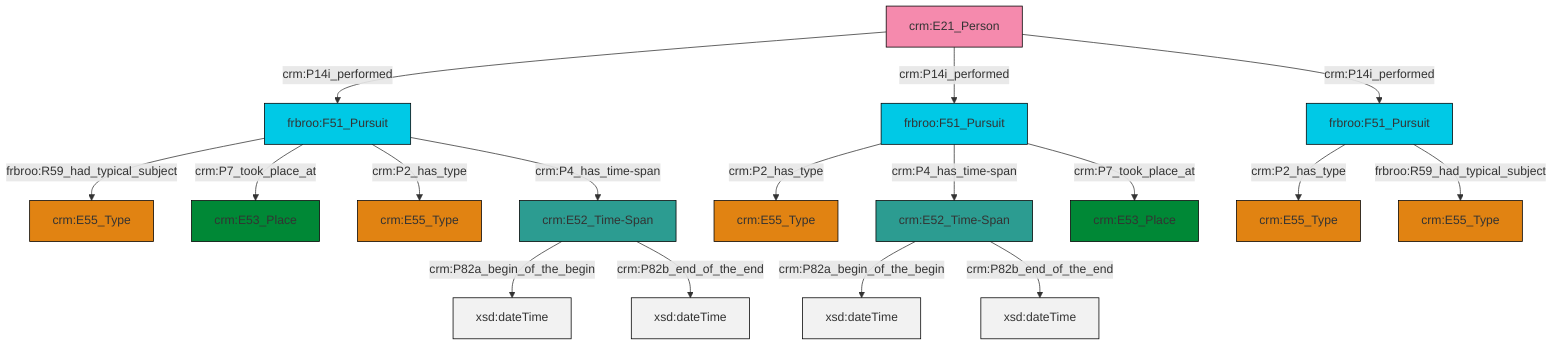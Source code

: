 graph TD
classDef Literal fill:#f2f2f2,stroke:#000000;
classDef CRM_Entity fill:#FFFFFF,stroke:#000000;
classDef Temporal_Entity fill:#00C9E6, stroke:#000000;
classDef Type fill:#E18312, stroke:#000000;
classDef Time-Span fill:#2C9C91, stroke:#000000;
classDef Appellation fill:#FFEB7F, stroke:#000000;
classDef Place fill:#008836, stroke:#000000;
classDef Persistent_Item fill:#B266B2, stroke:#000000;
classDef Conceptual_Object fill:#FFD700, stroke:#000000;
classDef Physical_Thing fill:#D2B48C, stroke:#000000;
classDef Actor fill:#f58aad, stroke:#000000;
classDef PC_Classes fill:#4ce600, stroke:#000000;
classDef Multi fill:#cccccc,stroke:#000000;

2["frbroo:F51_Pursuit"]:::Temporal_Entity -->|crm:P2_has_type| 3["crm:E55_Type"]:::Type
6["frbroo:F51_Pursuit"]:::Temporal_Entity -->|crm:P2_has_type| 0["crm:E55_Type"]:::Type
9["crm:E21_Person"]:::Actor -->|crm:P14i_performed| 4["frbroo:F51_Pursuit"]:::Temporal_Entity
4["frbroo:F51_Pursuit"]:::Temporal_Entity -->|frbroo:R59_had_typical_subject| 13["crm:E55_Type"]:::Type
9["crm:E21_Person"]:::Actor -->|crm:P14i_performed| 2["frbroo:F51_Pursuit"]:::Temporal_Entity
4["frbroo:F51_Pursuit"]:::Temporal_Entity -->|crm:P7_took_place_at| 10["crm:E53_Place"]:::Place
9["crm:E21_Person"]:::Actor -->|crm:P14i_performed| 6["frbroo:F51_Pursuit"]:::Temporal_Entity
6["frbroo:F51_Pursuit"]:::Temporal_Entity -->|frbroo:R59_had_typical_subject| 22["crm:E55_Type"]:::Type
14["crm:E52_Time-Span"]:::Time-Span -->|crm:P82a_begin_of_the_begin| 27[xsd:dateTime]:::Literal
2["frbroo:F51_Pursuit"]:::Temporal_Entity -->|crm:P4_has_time-span| 14["crm:E52_Time-Span"]:::Time-Span
14["crm:E52_Time-Span"]:::Time-Span -->|crm:P82b_end_of_the_end| 29[xsd:dateTime]:::Literal
4["frbroo:F51_Pursuit"]:::Temporal_Entity -->|crm:P2_has_type| 24["crm:E55_Type"]:::Type
2["frbroo:F51_Pursuit"]:::Temporal_Entity -->|crm:P7_took_place_at| 18["crm:E53_Place"]:::Place
4["frbroo:F51_Pursuit"]:::Temporal_Entity -->|crm:P4_has_time-span| 16["crm:E52_Time-Span"]:::Time-Span
16["crm:E52_Time-Span"]:::Time-Span -->|crm:P82a_begin_of_the_begin| 31[xsd:dateTime]:::Literal
16["crm:E52_Time-Span"]:::Time-Span -->|crm:P82b_end_of_the_end| 32[xsd:dateTime]:::Literal